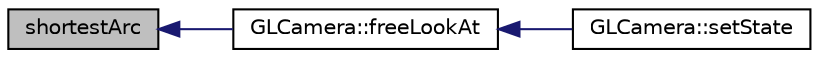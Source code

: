 digraph "shortestArc"
{
 // INTERACTIVE_SVG=YES
  edge [fontname="Helvetica",fontsize="10",labelfontname="Helvetica",labelfontsize="10"];
  node [fontname="Helvetica",fontsize="10",shape=record];
  rankdir="LR";
  Node1 [label="shortestArc",height=0.2,width=0.4,color="black", fillcolor="grey75", style="filled", fontcolor="black"];
  Node1 -> Node2 [dir="back",color="midnightblue",fontsize="10",style="solid",fontname="Helvetica"];
  Node2 [label="GLCamera::freeLookAt",height=0.2,width=0.4,color="black", fillcolor="white", style="filled",URL="$da/d43/class_g_l_camera.html#a2b57c609d29c2241ee764bc2fe05e06a"];
  Node2 -> Node3 [dir="back",color="midnightblue",fontsize="10",style="solid",fontname="Helvetica"];
  Node3 [label="GLCamera::setState",height=0.2,width=0.4,color="black", fillcolor="white", style="filled",URL="$da/d43/class_g_l_camera.html#aa1dfaa9938549bc9ad493b227825985e"];
}
